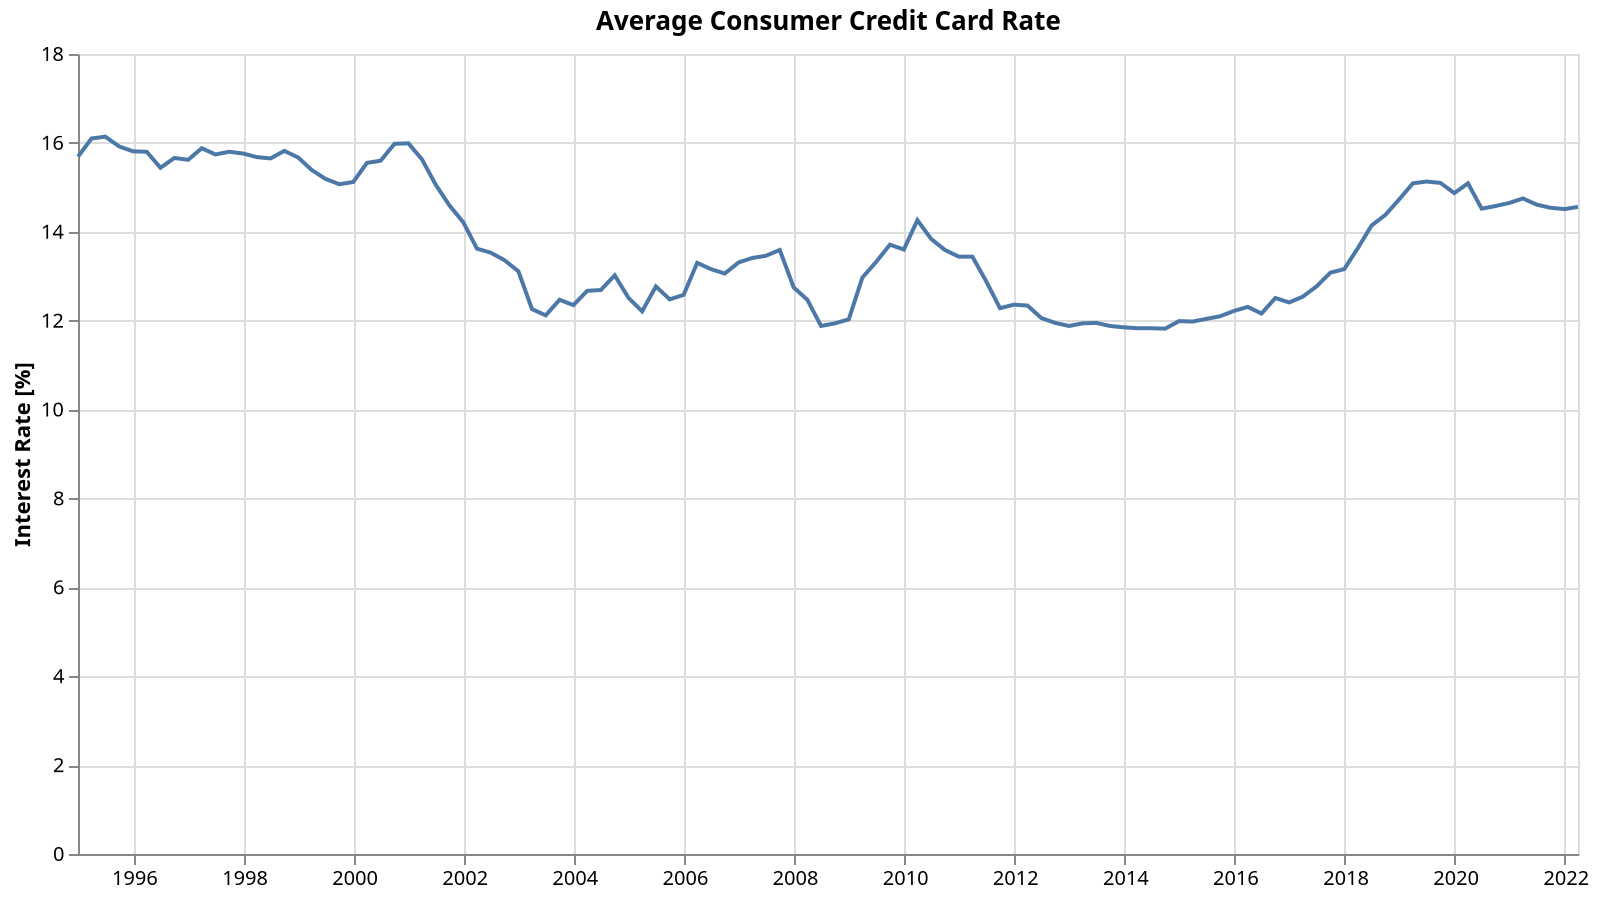 {
  "config": {
    "view": {
      "continuousWidth": 400,
      "continuousHeight": 300
    }
  },
  "data": {
    "name": "data-47de952b02b94529d0040059534f7b05"
  },
  "mark": "line",
  "encoding": {
    "x": {
      "axis": {
        "title": ""
      },
      "field": "dt",
      "type": "temporal"
    },
    "y": {
      "axis": {
        "title": "Interest Rate [%]"
      },
      "field": "All creditcard amounts 1",
      "type": "quantitative"
    }
  },
  "height": 400,
  "title": "Average Consumer Credit Card Rate",
  "width": 750,
  "$schema": "https://vega.github.io/schema/vega-lite/v5.json",
  "datasets": {
    "data-47de952b02b94529d0040059534f7b05": [
      {
        "Date": "1994 Q4",
        "48-monthnew car": "n.a.",
        "60-monthnew car": "n.a.",
        "All creditcard amounts 1": 15.69,
        "Credit card accountsassessed interest": 15.77,
        "24-monthpersonal": "n.a.",
        "Interestrates": "n.a.",
        "Maturity(months)": "n.a.",
        "Amount financed(dollars)": "n.a.",
        "dt": "1995-01-01T00:00:00"
      },
      {
        "Date": "1995 Q1",
        "48-monthnew car": "n.a.",
        "60-monthnew car": "n.a.",
        "All creditcard amounts 1": 16.1,
        "Credit card accountsassessed interest": 15.28,
        "24-monthpersonal": "n.a.",
        "Interestrates": "n.a.",
        "Maturity(months)": "n.a.",
        "Amount financed(dollars)": "n.a.",
        "dt": "1995-04-01T00:00:00"
      },
      {
        "Date": "1995 Q2",
        "48-monthnew car": "n.a.",
        "60-monthnew car": "n.a.",
        "All creditcard amounts 1": 16.14,
        "Credit card accountsassessed interest": 16.26,
        "24-monthpersonal": "n.a.",
        "Interestrates": "n.a.",
        "Maturity(months)": "n.a.",
        "Amount financed(dollars)": "n.a.",
        "dt": "1995-07-01T00:00:00"
      },
      {
        "Date": "1995 Q3",
        "48-monthnew car": "n.a.",
        "60-monthnew car": "n.a.",
        "All creditcard amounts 1": 15.92,
        "Credit card accountsassessed interest": 15.9,
        "24-monthpersonal": "n.a.",
        "Interestrates": "n.a.",
        "Maturity(months)": "n.a.",
        "Amount financed(dollars)": "n.a.",
        "dt": "1995-10-01T00:00:00"
      },
      {
        "Date": "1995 Q4",
        "48-monthnew car": "n.a.",
        "60-monthnew car": "n.a.",
        "All creditcard amounts 1": 15.81,
        "Credit card accountsassessed interest": 15.74,
        "24-monthpersonal": "n.a.",
        "Interestrates": "n.a.",
        "Maturity(months)": "n.a.",
        "Amount financed(dollars)": "n.a.",
        "dt": "1996-01-01T00:00:00"
      },
      {
        "Date": "1996 Q1",
        "48-monthnew car": "n.a.",
        "60-monthnew car": "n.a.",
        "All creditcard amounts 1": 15.8,
        "Credit card accountsassessed interest": 15.42,
        "24-monthpersonal": "n.a.",
        "Interestrates": "n.a.",
        "Maturity(months)": "n.a.",
        "Amount financed(dollars)": "n.a.",
        "dt": "1996-04-01T00:00:00"
      },
      {
        "Date": "1996 Q2",
        "48-monthnew car": "n.a.",
        "60-monthnew car": "n.a.",
        "All creditcard amounts 1": 15.44,
        "Credit card accountsassessed interest": 15.33,
        "24-monthpersonal": "n.a.",
        "Interestrates": "n.a.",
        "Maturity(months)": "n.a.",
        "Amount financed(dollars)": "n.a.",
        "dt": "1996-07-01T00:00:00"
      },
      {
        "Date": "1996 Q3",
        "48-monthnew car": "n.a.",
        "60-monthnew car": "n.a.",
        "All creditcard amounts 1": 15.66,
        "Credit card accountsassessed interest": 15.66,
        "24-monthpersonal": "n.a.",
        "Interestrates": "n.a.",
        "Maturity(months)": "n.a.",
        "Amount financed(dollars)": "n.a.",
        "dt": "1996-10-01T00:00:00"
      },
      {
        "Date": "1996 Q4",
        "48-monthnew car": "n.a.",
        "60-monthnew car": "n.a.",
        "All creditcard amounts 1": 15.62,
        "Credit card accountsassessed interest": 15.52,
        "24-monthpersonal": "n.a.",
        "Interestrates": "n.a.",
        "Maturity(months)": "n.a.",
        "Amount financed(dollars)": "n.a.",
        "dt": "1997-01-01T00:00:00"
      },
      {
        "Date": "1997 Q1",
        "48-monthnew car": "n.a.",
        "60-monthnew car": "n.a.",
        "All creditcard amounts 1": 15.88,
        "Credit card accountsassessed interest": 15.15,
        "24-monthpersonal": "n.a.",
        "Interestrates": "n.a.",
        "Maturity(months)": "n.a.",
        "Amount financed(dollars)": "n.a.",
        "dt": "1997-04-01T00:00:00"
      },
      {
        "Date": "1997 Q2",
        "48-monthnew car": "n.a.",
        "60-monthnew car": "n.a.",
        "All creditcard amounts 1": 15.74,
        "Credit card accountsassessed interest": 15.72,
        "24-monthpersonal": "n.a.",
        "Interestrates": "n.a.",
        "Maturity(months)": "n.a.",
        "Amount financed(dollars)": "n.a.",
        "dt": "1997-07-01T00:00:00"
      },
      {
        "Date": "1997 Q3",
        "48-monthnew car": "n.a.",
        "60-monthnew car": "n.a.",
        "All creditcard amounts 1": 15.8,
        "Credit card accountsassessed interest": 15.79,
        "24-monthpersonal": "n.a.",
        "Interestrates": "n.a.",
        "Maturity(months)": "n.a.",
        "Amount financed(dollars)": "n.a.",
        "dt": "1997-10-01T00:00:00"
      },
      {
        "Date": "1997 Q4",
        "48-monthnew car": "n.a.",
        "60-monthnew car": "n.a.",
        "All creditcard amounts 1": 15.76,
        "Credit card accountsassessed interest": 15.74,
        "24-monthpersonal": "n.a.",
        "Interestrates": "n.a.",
        "Maturity(months)": "n.a.",
        "Amount financed(dollars)": "n.a.",
        "dt": "1998-01-01T00:00:00"
      },
      {
        "Date": "1998 Q1",
        "48-monthnew car": "8.89",
        "60-monthnew car": "n.a.",
        "All creditcard amounts 1": 15.68,
        "Credit card accountsassessed interest": 15.34,
        "24-monthpersonal": "14.06",
        "Interestrates": "n.a.",
        "Maturity(months)": "n.a.",
        "Amount financed(dollars)": "n.a.",
        "dt": "1998-04-01T00:00:00"
      },
      {
        "Date": "1998 Q2",
        "48-monthnew car": "8.69",
        "60-monthnew car": "n.a.",
        "All creditcard amounts 1": 15.65,
        "Credit card accountsassessed interest": 15.7,
        "24-monthpersonal": "13.76",
        "Interestrates": "n.a.",
        "Maturity(months)": "n.a.",
        "Amount financed(dollars)": "n.a.",
        "dt": "1998-07-01T00:00:00"
      },
      {
        "Date": "1998 Q3",
        "48-monthnew car": "8.70",
        "60-monthnew car": "n.a.",
        "All creditcard amounts 1": 15.82,
        "Credit card accountsassessed interest": 15.84,
        "24-monthpersonal": "13.48",
        "Interestrates": "n.a.",
        "Maturity(months)": "n.a.",
        "Amount financed(dollars)": "n.a.",
        "dt": "1998-10-01T00:00:00"
      },
      {
        "Date": "1998 Q4",
        "48-monthnew car": "8.62",
        "60-monthnew car": "n.a.",
        "All creditcard amounts 1": 15.67,
        "Credit card accountsassessed interest": 15.73,
        "24-monthpersonal": "13.75",
        "Interestrates": "n.a.",
        "Maturity(months)": "n.a.",
        "Amount financed(dollars)": "n.a.",
        "dt": "1999-01-01T00:00:00"
      },
      {
        "Date": "1999 Q1",
        "48-monthnew car": "8.34",
        "60-monthnew car": "n.a.",
        "All creditcard amounts 1": 15.39,
        "Credit card accountsassessed interest": 14.73,
        "24-monthpersonal": "13.39",
        "Interestrates": "n.a.",
        "Maturity(months)": "n.a.",
        "Amount financed(dollars)": "n.a.",
        "dt": "1999-04-01T00:00:00"
      },
      {
        "Date": "1999 Q2",
        "48-monthnew car": "8.31",
        "60-monthnew car": "n.a.",
        "All creditcard amounts 1": 15.19,
        "Credit card accountsassessed interest": 14.94,
        "24-monthpersonal": "13.26",
        "Interestrates": "n.a.",
        "Maturity(months)": "n.a.",
        "Amount financed(dollars)": "n.a.",
        "dt": "1999-07-01T00:00:00"
      },
      {
        "Date": "1999 Q3",
        "48-monthnew car": "8.44",
        "60-monthnew car": "n.a.",
        "All creditcard amounts 1": 15.07,
        "Credit card accountsassessed interest": 14.8,
        "24-monthpersonal": "13.38",
        "Interestrates": "n.a.",
        "Maturity(months)": "n.a.",
        "Amount financed(dollars)": "n.a.",
        "dt": "1999-10-01T00:00:00"
      },
      {
        "Date": "1999 Q4",
        "48-monthnew car": "8.67",
        "60-monthnew car": "n.a.",
        "All creditcard amounts 1": 15.12,
        "Credit card accountsassessed interest": 14.78,
        "24-monthpersonal": "13.52",
        "Interestrates": "n.a.",
        "Maturity(months)": "n.a.",
        "Amount financed(dollars)": "n.a.",
        "dt": "2000-01-01T00:00:00"
      },
      {
        "Date": "2000 Q1",
        "48-monthnew car": "8.88",
        "60-monthnew car": "n.a.",
        "All creditcard amounts 1": 15.55,
        "Credit card accountsassessed interest": 14.3,
        "24-monthpersonal": "13.76",
        "Interestrates": "n.a.",
        "Maturity(months)": "n.a.",
        "Amount financed(dollars)": "n.a.",
        "dt": "2000-04-01T00:00:00"
      },
      {
        "Date": "2000 Q2",
        "48-monthnew car": "9.22",
        "60-monthnew car": "n.a.",
        "All creditcard amounts 1": 15.6,
        "Credit card accountsassessed interest": 14.76,
        "24-monthpersonal": "13.89",
        "Interestrates": "n.a.",
        "Maturity(months)": "n.a.",
        "Amount financed(dollars)": "n.a.",
        "dt": "2000-07-01T00:00:00"
      },
      {
        "Date": "2000 Q3",
        "48-monthnew car": "9.62",
        "60-monthnew car": "n.a.",
        "All creditcard amounts 1": 15.98,
        "Credit card accountsassessed interest": 15.37,
        "24-monthpersonal": "13.84",
        "Interestrates": "n.a.",
        "Maturity(months)": "n.a.",
        "Amount financed(dollars)": "n.a.",
        "dt": "2000-10-01T00:00:00"
      },
      {
        "Date": "2000 Q4",
        "48-monthnew car": "9.64",
        "60-monthnew car": "n.a.",
        "All creditcard amounts 1": 15.99,
        "Credit card accountsassessed interest": 15.26,
        "24-monthpersonal": "14.10",
        "Interestrates": "n.a.",
        "Maturity(months)": "n.a.",
        "Amount financed(dollars)": "n.a.",
        "dt": "2001-01-01T00:00:00"
      },
      {
        "Date": "2001 Q1",
        "48-monthnew car": "9.17",
        "60-monthnew car": "n.a.",
        "All creditcard amounts 1": 15.63,
        "Credit card accountsassessed interest": 14.63,
        "24-monthpersonal": "13.70",
        "Interestrates": "n.a.",
        "Maturity(months)": "n.a.",
        "Amount financed(dollars)": "n.a.",
        "dt": "2001-04-01T00:00:00"
      },
      {
        "Date": "2001 Q2",
        "48-monthnew car": "8.67",
        "60-monthnew car": "n.a.",
        "All creditcard amounts 1": 15.06,
        "Credit card accountsassessed interest": 14.65,
        "24-monthpersonal": "13.30",
        "Interestrates": "n.a.",
        "Maturity(months)": "n.a.",
        "Amount financed(dollars)": "n.a.",
        "dt": "2001-07-01T00:00:00"
      },
      {
        "Date": "2001 Q3",
        "48-monthnew car": "8.30",
        "60-monthnew car": "n.a.",
        "All creditcard amounts 1": 14.59,
        "Credit card accountsassessed interest": 14.67,
        "24-monthpersonal": "13.25",
        "Interestrates": "n.a.",
        "Maturity(months)": "n.a.",
        "Amount financed(dollars)": "n.a.",
        "dt": "2001-10-01T00:00:00"
      },
      {
        "Date": "2001 Q4",
        "48-monthnew car": "7.86",
        "60-monthnew car": "n.a.",
        "All creditcard amounts 1": 14.21,
        "Credit card accountsassessed interest": 13.9,
        "24-monthpersonal": "12.62",
        "Interestrates": "n.a.",
        "Maturity(months)": "n.a.",
        "Amount financed(dollars)": "n.a.",
        "dt": "2002-01-01T00:00:00"
      },
      {
        "Date": "2002 Q1",
        "48-monthnew car": "7.80",
        "60-monthnew car": "n.a.",
        "All creditcard amounts 1": 13.62,
        "Credit card accountsassessed interest": 13.0,
        "24-monthpersonal": "12.86",
        "Interestrates": "n.a.",
        "Maturity(months)": "n.a.",
        "Amount financed(dollars)": "n.a.",
        "dt": "2002-04-01T00:00:00"
      },
      {
        "Date": "2002 Q2",
        "48-monthnew car": "7.74",
        "60-monthnew car": "n.a.",
        "All creditcard amounts 1": 13.53,
        "Credit card accountsassessed interest": 13.36,
        "24-monthpersonal": "12.57",
        "Interestrates": "n.a.",
        "Maturity(months)": "n.a.",
        "Amount financed(dollars)": "n.a.",
        "dt": "2002-07-01T00:00:00"
      },
      {
        "Date": "2002 Q3",
        "48-monthnew car": "7.58",
        "60-monthnew car": "n.a.",
        "All creditcard amounts 1": 13.36,
        "Credit card accountsassessed interest": 13.29,
        "24-monthpersonal": "12.49",
        "Interestrates": "n.a.",
        "Maturity(months)": "n.a.",
        "Amount financed(dollars)": "n.a.",
        "dt": "2002-10-01T00:00:00"
      },
      {
        "Date": "2002 Q4",
        "48-monthnew car": "7.34",
        "60-monthnew car": "n.a.",
        "All creditcard amounts 1": 13.11,
        "Credit card accountsassessed interest": 12.78,
        "24-monthpersonal": "12.24",
        "Interestrates": "n.a.",
        "Maturity(months)": "n.a.",
        "Amount financed(dollars)": "n.a.",
        "dt": "2003-01-01T00:00:00"
      },
      {
        "Date": "2003 Q1",
        "48-monthnew car": "7.11",
        "60-monthnew car": "n.a.",
        "All creditcard amounts 1": 12.26,
        "Credit card accountsassessed interest": 11.96,
        "24-monthpersonal": "11.70",
        "Interestrates": "n.a.",
        "Maturity(months)": "n.a.",
        "Amount financed(dollars)": "n.a.",
        "dt": "2003-04-01T00:00:00"
      },
      {
        "Date": "2003 Q2",
        "48-monthnew car": "7.05",
        "60-monthnew car": "n.a.",
        "All creditcard amounts 1": 12.12,
        "Credit card accountsassessed interest": 12.89,
        "24-monthpersonal": "12.19",
        "Interestrates": "n.a.",
        "Maturity(months)": "n.a.",
        "Amount financed(dollars)": "n.a.",
        "dt": "2003-07-01T00:00:00"
      },
      {
        "Date": "2003 Q3",
        "48-monthnew car": "6.76",
        "60-monthnew car": "n.a.",
        "All creditcard amounts 1": 12.47,
        "Credit card accountsassessed interest": 13.13,
        "24-monthpersonal": "11.97",
        "Interestrates": "n.a.",
        "Maturity(months)": "n.a.",
        "Amount financed(dollars)": "n.a.",
        "dt": "2003-10-01T00:00:00"
      },
      {
        "Date": "2003 Q4",
        "48-monthnew car": "6.82",
        "60-monthnew car": "n.a.",
        "All creditcard amounts 1": 12.35,
        "Credit card accountsassessed interest": 12.93,
        "24-monthpersonal": "11.97",
        "Interestrates": "n.a.",
        "Maturity(months)": "n.a.",
        "Amount financed(dollars)": "n.a.",
        "dt": "2004-01-01T00:00:00"
      },
      {
        "Date": "2004 Q1",
        "48-monthnew car": "6.72",
        "60-monthnew car": "n.a.",
        "All creditcard amounts 1": 12.67,
        "Credit card accountsassessed interest": 12.42,
        "24-monthpersonal": "11.88",
        "Interestrates": "n.a.",
        "Maturity(months)": "n.a.",
        "Amount financed(dollars)": "n.a.",
        "dt": "2004-04-01T00:00:00"
      },
      {
        "Date": "2004 Q2",
        "48-monthnew car": "6.43",
        "60-monthnew car": "n.a.",
        "All creditcard amounts 1": 12.69,
        "Credit card accountsassessed interest": 12.93,
        "24-monthpersonal": "11.80",
        "Interestrates": "n.a.",
        "Maturity(months)": "n.a.",
        "Amount financed(dollars)": "n.a.",
        "dt": "2004-07-01T00:00:00"
      },
      {
        "Date": "2004 Q3",
        "48-monthnew car": "6.55",
        "60-monthnew car": "n.a.",
        "All creditcard amounts 1": 13.02,
        "Credit card accountsassessed interest": 13.6,
        "24-monthpersonal": "12.02",
        "Interestrates": "n.a.",
        "Maturity(months)": "n.a.",
        "Amount financed(dollars)": "n.a.",
        "dt": "2004-10-01T00:00:00"
      },
      {
        "Date": "2004 Q4",
        "48-monthnew car": "6.71",
        "60-monthnew car": "n.a.",
        "All creditcard amounts 1": 12.51,
        "Credit card accountsassessed interest": 13.92,
        "24-monthpersonal": "11.84",
        "Interestrates": "n.a.",
        "Maturity(months)": "n.a.",
        "Amount financed(dollars)": "n.a.",
        "dt": "2005-01-01T00:00:00"
      },
      {
        "Date": "2005 Q1",
        "48-monthnew car": "6.86",
        "60-monthnew car": "n.a.",
        "All creditcard amounts 1": 12.21,
        "Credit card accountsassessed interest": 14.13,
        "24-monthpersonal": "12.01",
        "Interestrates": "n.a.",
        "Maturity(months)": "n.a.",
        "Amount financed(dollars)": "n.a.",
        "dt": "2005-04-01T00:00:00"
      },
      {
        "Date": "2005 Q2",
        "48-monthnew car": "6.92",
        "60-monthnew car": "n.a.",
        "All creditcard amounts 1": 12.77,
        "Credit card accountsassessed interest": 14.81,
        "24-monthpersonal": "12.05",
        "Interestrates": "n.a.",
        "Maturity(months)": "n.a.",
        "Amount financed(dollars)": "n.a.",
        "dt": "2005-07-01T00:00:00"
      },
      {
        "Date": "2005 Q3",
        "48-monthnew car": "7.08",
        "60-monthnew car": "n.a.",
        "All creditcard amounts 1": 12.48,
        "Credit card accountsassessed interest": 14.75,
        "24-monthpersonal": "12.22",
        "Interestrates": "n.a.",
        "Maturity(months)": "n.a.",
        "Amount financed(dollars)": "n.a.",
        "dt": "2005-10-01T00:00:00"
      },
      {
        "Date": "2005 Q4",
        "48-monthnew car": "7.43",
        "60-monthnew car": "n.a.",
        "All creditcard amounts 1": 12.58,
        "Credit card accountsassessed interest": 14.49,
        "24-monthpersonal": "11.95",
        "Interestrates": "n.a.",
        "Maturity(months)": "n.a.",
        "Amount financed(dollars)": "n.a.",
        "dt": "2006-01-01T00:00:00"
      },
      {
        "Date": "2006 Q1",
        "48-monthnew car": "7.39",
        "60-monthnew car": "n.a.",
        "All creditcard amounts 1": 13.3,
        "Credit card accountsassessed interest": 14.38,
        "24-monthpersonal": "12.18",
        "Interestrates": "n.a.",
        "Maturity(months)": "n.a.",
        "Amount financed(dollars)": "n.a.",
        "dt": "2006-04-01T00:00:00"
      },
      {
        "Date": "2006 Q2",
        "48-monthnew car": "7.60",
        "60-monthnew car": "n.a.",
        "All creditcard amounts 1": 13.16,
        "Credit card accountsassessed interest": 14.77,
        "24-monthpersonal": "12.58",
        "Interestrates": "n.a.",
        "Maturity(months)": "n.a.",
        "Amount financed(dollars)": "n.a.",
        "dt": "2006-07-01T00:00:00"
      },
      {
        "Date": "2006 Q3",
        "48-monthnew car": "7.95",
        "60-monthnew car": "7.82",
        "All creditcard amounts 1": 13.06,
        "Credit card accountsassessed interest": 14.67,
        "24-monthpersonal": "12.40",
        "Interestrates": "n.a.",
        "Maturity(months)": "n.a.",
        "Amount financed(dollars)": "n.a.",
        "dt": "2006-10-01T00:00:00"
      },
      {
        "Date": "2006 Q4",
        "48-monthnew car": "7.92",
        "60-monthnew car": "7.78",
        "All creditcard amounts 1": 13.31,
        "Credit card accountsassessed interest": 15.09,
        "24-monthpersonal": "12.49",
        "Interestrates": "n.a.",
        "Maturity(months)": "n.a.",
        "Amount financed(dollars)": "n.a.",
        "dt": "2007-01-01T00:00:00"
      },
      {
        "Date": "2007 Q1",
        "48-monthnew car": "7.74",
        "60-monthnew car": "7.71",
        "All creditcard amounts 1": 13.41,
        "Credit card accountsassessed interest": 14.64,
        "24-monthpersonal": "12.32",
        "Interestrates": "n.a.",
        "Maturity(months)": "n.a.",
        "Amount financed(dollars)": "n.a.",
        "dt": "2007-04-01T00:00:00"
      },
      {
        "Date": "2007 Q2",
        "48-monthnew car": "7.92",
        "60-monthnew car": "7.78",
        "All creditcard amounts 1": 13.46,
        "Credit card accountsassessed interest": 14.47,
        "24-monthpersonal": "12.53",
        "Interestrates": "n.a.",
        "Maturity(months)": "n.a.",
        "Amount financed(dollars)": "n.a.",
        "dt": "2007-07-01T00:00:00"
      },
      {
        "Date": "2007 Q3",
        "48-monthnew car": "7.82",
        "60-monthnew car": "7.77",
        "All creditcard amounts 1": 13.59,
        "Credit card accountsassessed interest": 15.24,
        "24-monthpersonal": "12.51",
        "Interestrates": "n.a.",
        "Maturity(months)": "n.a.",
        "Amount financed(dollars)": "n.a.",
        "dt": "2007-10-01T00:00:00"
      },
      {
        "Date": "2007 Q4",
        "48-monthnew car": "7.59",
        "60-monthnew car": "7.60",
        "All creditcard amounts 1": 12.75,
        "Credit card accountsassessed interest": 14.38,
        "24-monthpersonal": "12.16",
        "Interestrates": "n.a.",
        "Maturity(months)": "n.a.",
        "Amount financed(dollars)": "n.a.",
        "dt": "2008-01-01T00:00:00"
      },
      {
        "Date": "2008 Q1",
        "48-monthnew car": "7.27",
        "60-monthnew car": "7.18",
        "All creditcard amounts 1": 12.47,
        "Credit card accountsassessed interest": 13.77,
        "24-monthpersonal": "11.43",
        "Interestrates": "6.64",
        "Maturity(months)": "62.01",
        "Amount financed(dollars)": "25041.08",
        "dt": "2008-04-01T00:00:00"
      },
      {
        "Date": "2008 Q2",
        "48-monthnew car": "6.84",
        "60-monthnew car": "6.93",
        "All creditcard amounts 1": 11.88,
        "Credit card accountsassessed interest": 13.51,
        "24-monthpersonal": "11.14",
        "Interestrates": "5.74",
        "Maturity(months)": "61.63",
        "Amount financed(dollars)": "23623.28",
        "dt": "2008-07-01T00:00:00"
      },
      {
        "Date": "2008 Q3",
        "48-monthnew car": "6.92",
        "60-monthnew car": "6.94",
        "All creditcard amounts 1": 11.94,
        "Credit card accountsassessed interest": 13.64,
        "24-monthpersonal": "11.48",
        "Interestrates": "5.56",
        "Maturity(months)": "62.39",
        "Amount financed(dollars)": "24759.34",
        "dt": "2008-10-01T00:00:00"
      },
      {
        "Date": "2008 Q4",
        "48-monthnew car": "7.06",
        "60-monthnew car": "7.12",
        "All creditcard amounts 1": 12.03,
        "Credit card accountsassessed interest": 13.36,
        "24-monthpersonal": "11.44",
        "Interestrates": "5.62",
        "Maturity(months)": "59.52",
        "Amount financed(dollars)": "24843.26",
        "dt": "2009-01-01T00:00:00"
      },
      {
        "Date": "2009 Q1",
        "48-monthnew car": "6.92",
        "60-monthnew car": "6.96",
        "All creditcard amounts 1": 12.97,
        "Credit card accountsassessed interest": 13.54,
        "24-monthpersonal": "11.05",
        "Interestrates": "5.71",
        "Maturity(months)": "59.46",
        "Amount financed(dollars)": "25088.65",
        "dt": "2009-04-01T00:00:00"
      },
      {
        "Date": "2009 Q2",
        "48-monthnew car": "6.79",
        "60-monthnew car": "6.93",
        "All creditcard amounts 1": 13.32,
        "Credit card accountsassessed interest": 14.43,
        "24-monthpersonal": "11.25",
        "Interestrates": "4.71",
        "Maturity(months)": "60.29",
        "Amount financed(dollars)": "25657.32",
        "dt": "2009-07-01T00:00:00"
      },
      {
        "Date": "2009 Q3",
        "48-monthnew car": "6.61",
        "60-monthnew car": "6.71",
        "All creditcard amounts 1": 13.71,
        "Credit card accountsassessed interest": 14.9,
        "24-monthpersonal": "10.89",
        "Interestrates": "5.11",
        "Maturity(months)": "60.27",
        "Amount financed(dollars)": "24009.70",
        "dt": "2009-10-01T00:00:00"
      },
      {
        "Date": "2009 Q4",
        "48-monthnew car": "6.55",
        "60-monthnew car": "6.59",
        "All creditcard amounts 1": 13.6,
        "Credit card accountsassessed interest": 14.37,
        "24-monthpersonal": "11.20",
        "Interestrates": "5.25",
        "Maturity(months)": "60.17",
        "Amount financed(dollars)": "26547.94",
        "dt": "2010-01-01T00:00:00"
      },
      {
        "Date": "2010 Q1",
        "48-monthnew car": "6.45",
        "60-monthnew car": "6.45",
        "All creditcard amounts 1": 14.26,
        "Credit card accountsassessed interest": 14.67,
        "24-monthpersonal": "10.83",
        "Interestrates": "5.02",
        "Maturity(months)": "61.16",
        "Amount financed(dollars)": "25962.78",
        "dt": "2010-04-01T00:00:00"
      },
      {
        "Date": "2010 Q2",
        "48-monthnew car": "6.26",
        "60-monthnew car": "6.38",
        "All creditcard amounts 1": 13.84,
        "Credit card accountsassessed interest": 14.48,
        "24-monthpersonal": "11.00",
        "Interestrates": "4.64",
        "Maturity(months)": "61.27",
        "Amount financed(dollars)": "25463.91",
        "dt": "2010-07-01T00:00:00"
      },
      {
        "Date": "2010 Q3",
        "48-monthnew car": "6.24",
        "60-monthnew car": "6.23",
        "All creditcard amounts 1": 13.59,
        "Credit card accountsassessed interest": 14.22,
        "24-monthpersonal": "10.71",
        "Interestrates": "4.67",
        "Maturity(months)": "61.30",
        "Amount financed(dollars)": "25219.03",
        "dt": "2010-10-01T00:00:00"
      },
      {
        "Date": "2010 Q4",
        "48-monthnew car": "5.87",
        "60-monthnew car": "6.05",
        "All creditcard amounts 1": 13.44,
        "Credit card accountsassessed interest": 13.67,
        "24-monthpersonal": "10.94",
        "Interestrates": "4.48",
        "Maturity(months)": "60.55",
        "Amount financed(dollars)": "25261.78",
        "dt": "2011-01-01T00:00:00"
      },
      {
        "Date": "2011 Q1",
        "48-monthnew car": "5.85",
        "60-monthnew car": "6.10",
        "All creditcard amounts 1": 13.44,
        "Credit card accountsassessed interest": 13.44,
        "24-monthpersonal": "10.98",
        "Interestrates": "4.42",
        "Maturity(months)": "60.65",
        "Amount financed(dollars)": "25082.26",
        "dt": "2011-04-01T00:00:00"
      },
      {
        "Date": "2011 Q2",
        "48-monthnew car": "5.79",
        "60-monthnew car": "5.83",
        "All creditcard amounts 1": 12.89,
        "Credit card accountsassessed interest": 13.06,
        "24-monthpersonal": "11.37",
        "Interestrates": "4.40",
        "Maturity(months)": "60.76",
        "Amount financed(dollars)": "24718.03",
        "dt": "2011-07-01T00:00:00"
      },
      {
        "Date": "2011 Q3",
        "48-monthnew car": "5.89",
        "60-monthnew car": "5.62",
        "All creditcard amounts 1": 12.28,
        "Credit card accountsassessed interest": 13.08,
        "24-monthpersonal": "10.80",
        "Interestrates": "4.46",
        "Maturity(months)": "60.80",
        "Amount financed(dollars)": "25191.12",
        "dt": "2011-10-01T00:00:00"
      },
      {
        "Date": "2011 Q4",
        "48-monthnew car": "5.40",
        "60-monthnew car": "5.25",
        "All creditcard amounts 1": 12.36,
        "Credit card accountsassessed interest": 12.78,
        "24-monthpersonal": "10.36",
        "Interestrates": "4.54",
        "Maturity(months)": "59.94",
        "Amount financed(dollars)": "25492.56",
        "dt": "2012-01-01T00:00:00"
      },
      {
        "Date": "2012 Q1",
        "48-monthnew car": "5.07",
        "60-monthnew car": "5.02",
        "All creditcard amounts 1": 12.34,
        "Credit card accountsassessed interest": 13.04,
        "24-monthpersonal": "10.89",
        "Interestrates": "4.51",
        "Maturity(months)": "60.71",
        "Amount financed(dollars)": "25430.34",
        "dt": "2012-04-01T00:00:00"
      },
      {
        "Date": "2012 Q2",
        "48-monthnew car": "4.88",
        "60-monthnew car": "4.87",
        "All creditcard amounts 1": 12.06,
        "Credit card accountsassessed interest": 12.76,
        "24-monthpersonal": "10.94",
        "Interestrates": "4.77",
        "Maturity(months)": "61.67",
        "Amount financed(dollars)": "25003.33",
        "dt": "2012-07-01T00:00:00"
      },
      {
        "Date": "2012 Q3",
        "48-monthnew car": "4.88",
        "60-monthnew car": "4.75",
        "All creditcard amounts 1": 11.95,
        "Credit card accountsassessed interest": 13.21,
        "24-monthpersonal": "10.37",
        "Interestrates": "4.74",
        "Maturity(months)": "61.71",
        "Amount financed(dollars)": "25086.70",
        "dt": "2012-10-01T00:00:00"
      },
      {
        "Date": "2012 Q4",
        "48-monthnew car": "4.82",
        "60-monthnew car": "4.64",
        "All creditcard amounts 1": 11.88,
        "Credit card accountsassessed interest": 12.81,
        "24-monthpersonal": "10.64",
        "Interestrates": "4.53",
        "Maturity(months)": "62.60",
        "Amount financed(dollars)": "25842.76",
        "dt": "2013-01-01T00:00:00"
      },
      {
        "Date": "2013 Q1",
        "48-monthnew car": "4.69",
        "60-monthnew car": "4.60",
        "All creditcard amounts 1": 11.94,
        "Credit card accountsassessed interest": 13.02,
        "24-monthpersonal": "10.12",
        "Interestrates": "4.80",
        "Maturity(months)": "62.67",
        "Amount financed(dollars)": "25609.04",
        "dt": "2013-04-01T00:00:00"
      },
      {
        "Date": "2013 Q2",
        "48-monthnew car": "4.13",
        "60-monthnew car": "4.34",
        "All creditcard amounts 1": 11.95,
        "Credit card accountsassessed interest": 12.76,
        "24-monthpersonal": "10.34",
        "Interestrates": "4.78",
        "Maturity(months)": "62.60",
        "Amount financed(dollars)": "25394.52",
        "dt": "2013-07-01T00:00:00"
      },
      {
        "Date": "2013 Q3",
        "48-monthnew car": "4.46",
        "60-monthnew car": "4.38",
        "All creditcard amounts 1": 11.88,
        "Credit card accountsassessed interest": 13.11,
        "24-monthpersonal": "10.13",
        "Interestrates": "4.43",
        "Maturity(months)": "62.52",
        "Amount financed(dollars)": "25389.92",
        "dt": "2013-10-01T00:00:00"
      },
      {
        "Date": "2013 Q4",
        "48-monthnew car": "4.42",
        "60-monthnew car": "4.52",
        "All creditcard amounts 1": 11.85,
        "Credit card accountsassessed interest": 12.89,
        "24-monthpersonal": "10.22",
        "Interestrates": "4.69",
        "Maturity(months)": "62.56",
        "Amount financed(dollars)": "25951.03",
        "dt": "2014-01-01T00:00:00"
      },
      {
        "Date": "2014 Q1",
        "48-monthnew car": "4.23",
        "60-monthnew car": "4.37",
        "All creditcard amounts 1": 11.83,
        "Credit card accountsassessed interest": 13.14,
        "24-monthpersonal": "10.09",
        "Interestrates": "5.01",
        "Maturity(months)": "63.58",
        "Amount financed(dollars)": "26186.90",
        "dt": "2014-04-01T00:00:00"
      },
      {
        "Date": "2014 Q2",
        "48-monthnew car": "4.50",
        "60-monthnew car": "4.46",
        "All creditcard amounts 1": 11.83,
        "Credit card accountsassessed interest": 12.74,
        "24-monthpersonal": "9.62",
        "Interestrates": "5.03",
        "Maturity(months)": "63.65",
        "Amount financed(dollars)": "25839.92",
        "dt": "2014-07-01T00:00:00"
      },
      {
        "Date": "2014 Q3",
        "48-monthnew car": "4.16",
        "60-monthnew car": "4.11",
        "All creditcard amounts 1": 11.82,
        "Credit card accountsassessed interest": 13.18,
        "24-monthpersonal": "10.73",
        "Interestrates": "4.68",
        "Maturity(months)": "63.64",
        "Amount financed(dollars)": "26370.63",
        "dt": "2014-10-01T00:00:00"
      },
      {
        "Date": "2014 Q4",
        "48-monthnew car": "4.06",
        "60-monthnew car": "4.07",
        "All creditcard amounts 1": 11.99,
        "Credit card accountsassessed interest": 13.68,
        "24-monthpersonal": "10.47",
        "Interestrates": "4.82",
        "Maturity(months)": "64.58",
        "Amount financed(dollars)": "26755.30",
        "dt": "2015-01-01T00:00:00"
      },
      {
        "Date": "2015 Q1",
        "48-monthnew car": "4.53",
        "60-monthnew car": "4.27",
        "All creditcard amounts 1": 11.98,
        "Credit card accountsassessed interest": 13.53,
        "24-monthpersonal": "9.85",
        "Interestrates": "5.19",
        "Maturity(months)": "64.58",
        "Amount financed(dollars)": "27272.36",
        "dt": "2015-04-01T00:00:00"
      },
      {
        "Date": "2015 Q2",
        "48-monthnew car": "4.15",
        "60-monthnew car": "4.21",
        "All creditcard amounts 1": 12.04,
        "Credit card accountsassessed interest": 13.49,
        "24-monthpersonal": "9.69",
        "Interestrates": "5.38",
        "Maturity(months)": "65.47",
        "Amount financed(dollars)": "26932.27",
        "dt": "2015-07-01T00:00:00"
      },
      {
        "Date": "2015 Q3",
        "48-monthnew car": "4.09",
        "60-monthnew car": "4.25",
        "All creditcard amounts 1": 12.1,
        "Credit card accountsassessed interest": 13.93,
        "24-monthpersonal": "9.80",
        "Interestrates": "4.92",
        "Maturity(months)": "65.51",
        "Amount financed(dollars)": "27697.60",
        "dt": "2015-10-01T00:00:00"
      },
      {
        "Date": "2015 Q4",
        "48-monthnew car": "4.00",
        "60-monthnew car": "4.05",
        "All creditcard amounts 1": 12.22,
        "Credit card accountsassessed interest": 13.7,
        "24-monthpersonal": "9.66",
        "Interestrates": "5.03",
        "Maturity(months)": "65.43",
        "Amount financed(dollars)": "27986.15",
        "dt": "2016-01-01T00:00:00"
      },
      {
        "Date": "2016 Q1",
        "48-monthnew car": "4.17",
        "60-monthnew car": "4.11",
        "All creditcard amounts 1": 12.31,
        "Credit card accountsassessed interest": 13.51,
        "24-monthpersonal": "10.03",
        "Interestrates": "5.25",
        "Maturity(months)": "65.61",
        "Amount financed(dollars)": "28140.06",
        "dt": "2016-04-01T00:00:00"
      },
      {
        "Date": "2016 Q2",
        "48-monthnew car": "4.33",
        "60-monthnew car": "4.15",
        "All creditcard amounts 1": 12.16,
        "Credit card accountsassessed interest": 13.35,
        "24-monthpersonal": "9.65",
        "Interestrates": "5.04",
        "Maturity(months)": "65.58",
        "Amount financed(dollars)": "28126.64",
        "dt": "2016-07-01T00:00:00"
      },
      {
        "Date": "2016 Q3",
        "48-monthnew car": "4.25",
        "60-monthnew car": "4.25",
        "All creditcard amounts 1": 12.51,
        "Credit card accountsassessed interest": 13.76,
        "24-monthpersonal": "9.64",
        "Interestrates": "4.98",
        "Maturity(months)": "66.45",
        "Amount financed(dollars)": "28667.30",
        "dt": "2016-10-01T00:00:00"
      },
      {
        "Date": "2016 Q4",
        "48-monthnew car": "4.45",
        "60-monthnew car": "4.05",
        "All creditcard amounts 1": 12.41,
        "Credit card accountsassessed interest": 13.61,
        "24-monthpersonal": "9.45",
        "Interestrates": "4.94",
        "Maturity(months)": "66.50",
        "Amount financed(dollars)": "29468.55",
        "dt": "2017-01-01T00:00:00"
      },
      {
        "Date": "2017 Q1",
        "48-monthnew car": "4.52",
        "60-monthnew car": "4.21",
        "All creditcard amounts 1": 12.54,
        "Credit card accountsassessed interest": 13.86,
        "24-monthpersonal": "10.05",
        "Interestrates": "5.10",
        "Maturity(months)": "67.37",
        "Amount financed(dollars)": "29133.85",
        "dt": "2017-04-01T00:00:00"
      },
      {
        "Date": "2017 Q2",
        "48-monthnew car": "4.67",
        "60-monthnew car": "4.24",
        "All creditcard amounts 1": 12.77,
        "Credit card accountsassessed interest": 14.0,
        "24-monthpersonal": "10.13",
        "Interestrates": "5.61",
        "Maturity(months)": "66.53",
        "Amount financed(dollars)": "28569.47",
        "dt": "2017-07-01T00:00:00"
      },
      {
        "Date": "2017 Q3",
        "48-monthnew car": "4.42",
        "60-monthnew car": "4.36",
        "All creditcard amounts 1": 13.08,
        "Credit card accountsassessed interest": 14.89,
        "24-monthpersonal": "9.76",
        "Interestrates": "5.44",
        "Maturity(months)": "67.36",
        "Amount financed(dollars)": "29153.73",
        "dt": "2017-10-01T00:00:00"
      },
      {
        "Date": "2017 Q4",
        "48-monthnew car": "4.81",
        "60-monthnew car": "4.51",
        "All creditcard amounts 1": 13.16,
        "Credit card accountsassessed interest": 14.99,
        "24-monthpersonal": "10.57",
        "Interestrates": "5.29",
        "Maturity(months)": "67.35",
        "Amount financed(dollars)": "30294.94",
        "dt": "2018-01-01T00:00:00"
      },
      {
        "Date": "2018 Q1",
        "48-monthnew car": "4.74",
        "60-monthnew car": "4.75",
        "All creditcard amounts 1": 13.63,
        "Credit card accountsassessed interest": 15.32,
        "24-monthpersonal": "10.22",
        "Interestrates": "5.24",
        "Maturity(months)": "66.46",
        "Amount financed(dollars)": "30471.66",
        "dt": "2018-04-01T00:00:00"
      },
      {
        "Date": "2018 Q2",
        "48-monthnew car": "5.05",
        "60-monthnew car": "4.99",
        "All creditcard amounts 1": 14.14,
        "Credit card accountsassessed interest": 15.54,
        "24-monthpersonal": "10.31",
        "Interestrates": "6.16",
        "Maturity(months)": "66.49",
        "Amount financed(dollars)": "29805.20",
        "dt": "2018-07-01T00:00:00"
      },
      {
        "Date": "2018 Q3",
        "48-monthnew car": "5.05",
        "60-monthnew car": "4.96",
        "All creditcard amounts 1": 14.38,
        "Credit card accountsassessed interest": 16.46,
        "24-monthpersonal": "10.08",
        "Interestrates": "6.43",
        "Maturity(months)": "65.59",
        "Amount financed(dollars)": "29921.27",
        "dt": "2018-10-01T00:00:00"
      },
      {
        "Date": "2018 Q4",
        "48-monthnew car": "5.29",
        "60-monthnew car": "5.36",
        "All creditcard amounts 1": 14.73,
        "Credit card accountsassessed interest": 16.86,
        "24-monthpersonal": "10.65",
        "Interestrates": "6.70",
        "Maturity(months)": "66.49",
        "Amount financed(dollars)": "30493.73",
        "dt": "2019-01-01T00:00:00"
      },
      {
        "Date": "2019 Q1",
        "48-monthnew car": "5.50",
        "60-monthnew car": "5.24",
        "All creditcard amounts 1": 15.09,
        "Credit card accountsassessed interest": 16.91,
        "24-monthpersonal": "10.36",
        "Interestrates": "6.48",
        "Maturity(months)": "66.47",
        "Amount financed(dollars)": "30865.42",
        "dt": "2019-04-01T00:00:00"
      },
      {
        "Date": "2019 Q2",
        "48-monthnew car": "5.35",
        "60-monthnew car": "5.36",
        "All creditcard amounts 1": 15.13,
        "Credit card accountsassessed interest": 17.14,
        "24-monthpersonal": "10.63",
        "Interestrates": "6.68",
        "Maturity(months)": "66.49",
        "Amount financed(dollars)": "31170.60",
        "dt": "2019-07-01T00:00:00"
      },
      {
        "Date": "2019 Q3",
        "48-monthnew car": "5.27",
        "60-monthnew car": "5.27",
        "All creditcard amounts 1": 15.1,
        "Credit card accountsassessed interest": 16.97,
        "24-monthpersonal": "10.07",
        "Interestrates": "6.37",
        "Maturity(months)": "66.50",
        "Amount financed(dollars)": "31514.06",
        "dt": "2019-10-01T00:00:00"
      },
      {
        "Date": "2019 Q4",
        "48-monthnew car": "5.45",
        "60-monthnew car": "5.37",
        "All creditcard amounts 1": 14.87,
        "Credit card accountsassessed interest": 16.88,
        "24-monthpersonal": "10.21",
        "Interestrates": "6.11",
        "Maturity(months)": "66.65",
        "Amount financed(dollars)": "31692.14",
        "dt": "2020-01-01T00:00:00"
      },
      {
        "Date": "2020 Q1",
        "48-monthnew car": "5.29",
        "60-monthnew car": "5.15",
        "All creditcard amounts 1": 15.09,
        "Credit card accountsassessed interest": 16.61,
        "24-monthpersonal": "9.63",
        "Interestrates": "6.13",
        "Maturity(months)": "67.51",
        "Amount financed(dollars)": "32723.94",
        "dt": "2020-04-01T00:00:00"
      },
      {
        "Date": "2020 Q2",
        "48-monthnew car": "5.13",
        "60-monthnew car": "5.14",
        "All creditcard amounts 1": 14.52,
        "Credit card accountsassessed interest": 15.78,
        "24-monthpersonal": "9.50",
        "Interestrates": "4.80",
        "Maturity(months)": "71.00",
        "Amount financed(dollars)": "36674.90",
        "dt": "2020-07-01T00:00:00"
      },
      {
        "Date": "2020 Q3",
        "48-monthnew car": "4.98",
        "60-monthnew car": "4.98",
        "All creditcard amounts 1": 14.58,
        "Credit card accountsassessed interest": 16.43,
        "24-monthpersonal": "9.26",
        "Interestrates": "4.98",
        "Maturity(months)": "68.15",
        "Amount financed(dollars)": "34660.26",
        "dt": "2020-10-01T00:00:00"
      },
      {
        "Date": "2020 Q4",
        "48-monthnew car": "4.95",
        "60-monthnew car": "4.80",
        "All creditcard amounts 1": 14.65,
        "Credit card accountsassessed interest": 16.28,
        "24-monthpersonal": "9.65",
        "Interestrates": "5.07",
        "Maturity(months)": "68.19",
        "Amount financed(dollars)": "33738.23",
        "dt": "2021-01-01T00:00:00"
      },
      {
        "Date": "2021 Q1",
        "48-monthnew car": "5.21",
        "60-monthnew car": "4.96",
        "All creditcard amounts 1": 14.75,
        "Credit card accountsassessed interest": 15.91,
        "24-monthpersonal": "9.46",
        "Interestrates": "4.79",
        "Maturity(months)": "67.28",
        "Amount financed(dollars)": "34207.35",
        "dt": "2021-04-01T00:00:00"
      },
      {
        "Date": "2021 Q2",
        "48-monthnew car": "5.28",
        "60-monthnew car": "5.05",
        "All creditcard amounts 1": 14.61,
        "Credit card accountsassessed interest": 16.3,
        "24-monthpersonal": "9.58",
        "Interestrates": "4.86",
        "Maturity(months)": "67.37",
        "Amount financed(dollars)": "33914.94",
        "dt": "2021-07-01T00:00:00"
      },
      {
        "Date": "2021 Q3",
        "48-monthnew car": "5.14",
        "60-monthnew car": "4.60",
        "All creditcard amounts 1": 14.54,
        "Credit card accountsassessed interest": 17.13,
        "24-monthpersonal": "9.39",
        "Interestrates": "4.54",
        "Maturity(months)": "67.27",
        "Amount financed(dollars)": "35283.89",
        "dt": "2021-10-01T00:00:00"
      },
      {
        "Date": "2021 Q4",
        "48-monthnew car": "4.58",
        "60-monthnew car": "4.67",
        "All creditcard amounts 1": 14.51,
        "Credit card accountsassessed interest": 16.44,
        "24-monthpersonal": "9.09",
        "Interestrates": "4.37",
        "Maturity(months)": "67.26",
        "Amount financed(dollars)": "37820.76",
        "dt": "2022-01-01T00:00:00"
      },
      {
        "Date": "2022 Q1",
        "48-monthnew car": "4.90",
        "60-monthnew car": "4.55",
        "All creditcard amounts 1": 14.56,
        "Credit card accountsassessed interest": 16.17,
        "24-monthpersonal": "9.41",
        "Interestrates": "n.a.",
        "Maturity(months)": "n.a.",
        "Amount financed(dollars)": "n.a.",
        "dt": "2022-04-01T00:00:00"
      }
    ]
  }
}